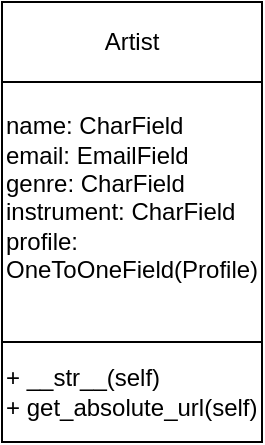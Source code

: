 <mxfile version="24.2.1" type="device">
  <diagram name="Page-1" id="3zY0aXcicX6E0qDQPKVF">
    <mxGraphModel dx="232" dy="564" grid="1" gridSize="10" guides="1" tooltips="1" connect="1" arrows="1" fold="1" page="1" pageScale="1" pageWidth="850" pageHeight="1100" math="0" shadow="0">
      <root>
        <mxCell id="0" />
        <mxCell id="1" parent="0" />
        <mxCell id="TT764bDXiaHNo_-c3ue7-1" value="name: CharField&lt;div&gt;email: EmailField&lt;/div&gt;&lt;div&gt;genre: CharField&lt;/div&gt;&lt;div&gt;instrument: CharField&lt;/div&gt;&lt;div&gt;profile: OneToOneField(Profile)&lt;/div&gt;&lt;div&gt;&lt;br&gt;&lt;/div&gt;" style="whiteSpace=wrap;html=1;aspect=fixed;align=left;" vertex="1" parent="1">
          <mxGeometry x="340" y="110" width="130" height="130" as="geometry" />
        </mxCell>
        <mxCell id="TT764bDXiaHNo_-c3ue7-2" value="" style="rounded=0;whiteSpace=wrap;html=1;" vertex="1" parent="1">
          <mxGeometry x="340" y="70" width="130" height="40" as="geometry" />
        </mxCell>
        <mxCell id="TT764bDXiaHNo_-c3ue7-3" value="Artist" style="text;html=1;align=center;verticalAlign=middle;whiteSpace=wrap;rounded=0;" vertex="1" parent="1">
          <mxGeometry x="375" y="80" width="60" height="20" as="geometry" />
        </mxCell>
        <mxCell id="TT764bDXiaHNo_-c3ue7-4" value="&lt;div style=&quot;&quot;&gt;&lt;span style=&quot;background-color: initial;&quot;&gt;+ __str__(self)&lt;/span&gt;&lt;/div&gt;&lt;div style=&quot;&quot;&gt;+ get_absolute_url(self)&lt;/div&gt;" style="rounded=0;whiteSpace=wrap;html=1;align=left;" vertex="1" parent="1">
          <mxGeometry x="340" y="240" width="130" height="50" as="geometry" />
        </mxCell>
      </root>
    </mxGraphModel>
  </diagram>
</mxfile>
